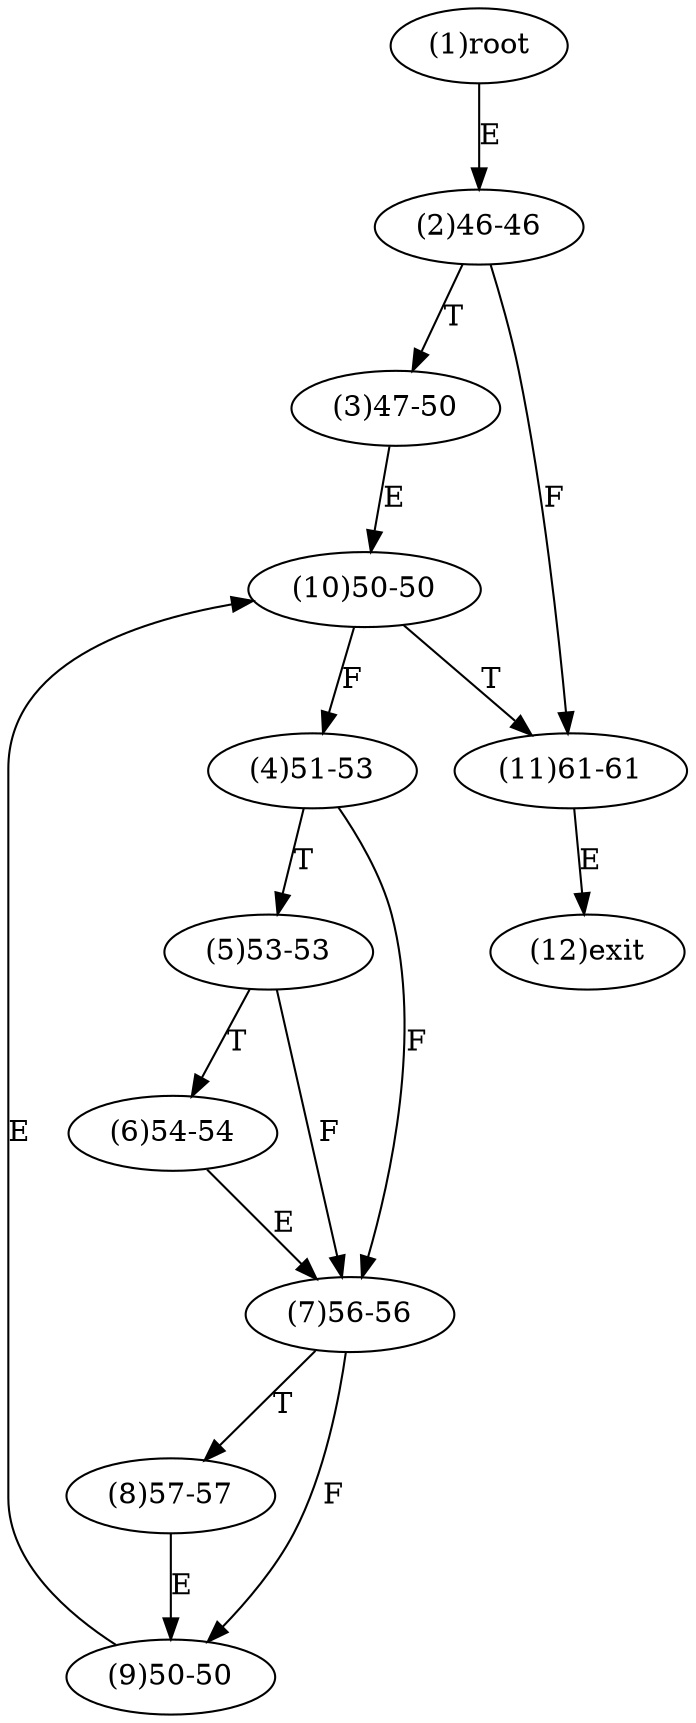 digraph "" { 
1[ label="(1)root"];
2[ label="(2)46-46"];
3[ label="(3)47-50"];
4[ label="(4)51-53"];
5[ label="(5)53-53"];
6[ label="(6)54-54"];
7[ label="(7)56-56"];
8[ label="(8)57-57"];
9[ label="(9)50-50"];
10[ label="(10)50-50"];
11[ label="(11)61-61"];
12[ label="(12)exit"];
1->2[ label="E"];
2->11[ label="F"];
2->3[ label="T"];
3->10[ label="E"];
4->7[ label="F"];
4->5[ label="T"];
5->7[ label="F"];
5->6[ label="T"];
6->7[ label="E"];
7->9[ label="F"];
7->8[ label="T"];
8->9[ label="E"];
9->10[ label="E"];
10->4[ label="F"];
10->11[ label="T"];
11->12[ label="E"];
}
